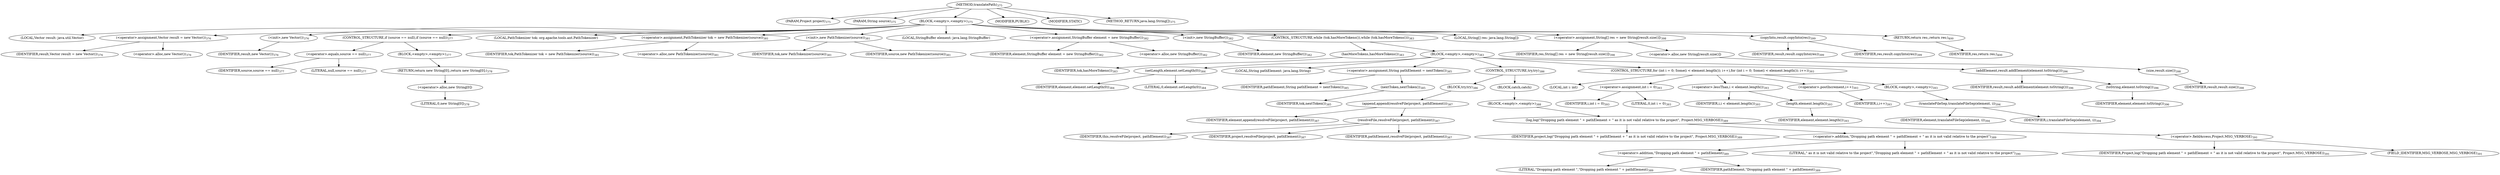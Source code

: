 digraph "translatePath" {  
"855" [label = <(METHOD,translatePath)<SUB>375</SUB>> ]
"856" [label = <(PARAM,Project project)<SUB>375</SUB>> ]
"857" [label = <(PARAM,String source)<SUB>375</SUB>> ]
"858" [label = <(BLOCK,&lt;empty&gt;,&lt;empty&gt;)<SUB>375</SUB>> ]
"86" [label = <(LOCAL,Vector result: java.util.Vector)> ]
"859" [label = <(&lt;operator&gt;.assignment,Vector result = new Vector())<SUB>376</SUB>> ]
"860" [label = <(IDENTIFIER,result,Vector result = new Vector())<SUB>376</SUB>> ]
"861" [label = <(&lt;operator&gt;.alloc,new Vector())<SUB>376</SUB>> ]
"862" [label = <(&lt;init&gt;,new Vector())<SUB>376</SUB>> ]
"85" [label = <(IDENTIFIER,result,new Vector())<SUB>376</SUB>> ]
"863" [label = <(CONTROL_STRUCTURE,if (source == null),if (source == null))<SUB>377</SUB>> ]
"864" [label = <(&lt;operator&gt;.equals,source == null)<SUB>377</SUB>> ]
"865" [label = <(IDENTIFIER,source,source == null)<SUB>377</SUB>> ]
"866" [label = <(LITERAL,null,source == null)<SUB>377</SUB>> ]
"867" [label = <(BLOCK,&lt;empty&gt;,&lt;empty&gt;)<SUB>377</SUB>> ]
"868" [label = <(RETURN,return new String[0];,return new String[0];)<SUB>378</SUB>> ]
"869" [label = <(&lt;operator&gt;.alloc,new String[0])> ]
"870" [label = <(LITERAL,0,new String[0])<SUB>378</SUB>> ]
"88" [label = <(LOCAL,PathTokenizer tok: org.apache.tools.ant.PathTokenizer)> ]
"871" [label = <(&lt;operator&gt;.assignment,PathTokenizer tok = new PathTokenizer(source))<SUB>381</SUB>> ]
"872" [label = <(IDENTIFIER,tok,PathTokenizer tok = new PathTokenizer(source))<SUB>381</SUB>> ]
"873" [label = <(&lt;operator&gt;.alloc,new PathTokenizer(source))<SUB>381</SUB>> ]
"874" [label = <(&lt;init&gt;,new PathTokenizer(source))<SUB>381</SUB>> ]
"87" [label = <(IDENTIFIER,tok,new PathTokenizer(source))<SUB>381</SUB>> ]
"875" [label = <(IDENTIFIER,source,new PathTokenizer(source))<SUB>381</SUB>> ]
"90" [label = <(LOCAL,StringBuffer element: java.lang.StringBuffer)> ]
"876" [label = <(&lt;operator&gt;.assignment,StringBuffer element = new StringBuffer())<SUB>382</SUB>> ]
"877" [label = <(IDENTIFIER,element,StringBuffer element = new StringBuffer())<SUB>382</SUB>> ]
"878" [label = <(&lt;operator&gt;.alloc,new StringBuffer())<SUB>382</SUB>> ]
"879" [label = <(&lt;init&gt;,new StringBuffer())<SUB>382</SUB>> ]
"89" [label = <(IDENTIFIER,element,new StringBuffer())<SUB>382</SUB>> ]
"880" [label = <(CONTROL_STRUCTURE,while (tok.hasMoreTokens()),while (tok.hasMoreTokens()))<SUB>383</SUB>> ]
"881" [label = <(hasMoreTokens,hasMoreTokens())<SUB>383</SUB>> ]
"882" [label = <(IDENTIFIER,tok,hasMoreTokens())<SUB>383</SUB>> ]
"883" [label = <(BLOCK,&lt;empty&gt;,&lt;empty&gt;)<SUB>383</SUB>> ]
"884" [label = <(setLength,element.setLength(0))<SUB>384</SUB>> ]
"885" [label = <(IDENTIFIER,element,element.setLength(0))<SUB>384</SUB>> ]
"886" [label = <(LITERAL,0,element.setLength(0))<SUB>384</SUB>> ]
"887" [label = <(LOCAL,String pathElement: java.lang.String)> ]
"888" [label = <(&lt;operator&gt;.assignment,String pathElement = nextToken())<SUB>385</SUB>> ]
"889" [label = <(IDENTIFIER,pathElement,String pathElement = nextToken())<SUB>385</SUB>> ]
"890" [label = <(nextToken,nextToken())<SUB>385</SUB>> ]
"891" [label = <(IDENTIFIER,tok,nextToken())<SUB>385</SUB>> ]
"892" [label = <(CONTROL_STRUCTURE,try,try)<SUB>386</SUB>> ]
"893" [label = <(BLOCK,try,try)<SUB>386</SUB>> ]
"894" [label = <(append,append(resolveFile(project, pathElement)))<SUB>387</SUB>> ]
"895" [label = <(IDENTIFIER,element,append(resolveFile(project, pathElement)))<SUB>387</SUB>> ]
"896" [label = <(resolveFile,resolveFile(project, pathElement))<SUB>387</SUB>> ]
"897" [label = <(IDENTIFIER,this,resolveFile(project, pathElement))<SUB>387</SUB>> ]
"898" [label = <(IDENTIFIER,project,resolveFile(project, pathElement))<SUB>387</SUB>> ]
"899" [label = <(IDENTIFIER,pathElement,resolveFile(project, pathElement))<SUB>387</SUB>> ]
"900" [label = <(BLOCK,catch,catch)> ]
"901" [label = <(BLOCK,&lt;empty&gt;,&lt;empty&gt;)<SUB>388</SUB>> ]
"902" [label = <(log,log(&quot;Dropping path element &quot; + pathElement + &quot; as it is not valid relative to the project&quot;, Project.MSG_VERBOSE))<SUB>389</SUB>> ]
"903" [label = <(IDENTIFIER,project,log(&quot;Dropping path element &quot; + pathElement + &quot; as it is not valid relative to the project&quot;, Project.MSG_VERBOSE))<SUB>389</SUB>> ]
"904" [label = <(&lt;operator&gt;.addition,&quot;Dropping path element &quot; + pathElement + &quot; as it is not valid relative to the project&quot;)<SUB>389</SUB>> ]
"905" [label = <(&lt;operator&gt;.addition,&quot;Dropping path element &quot; + pathElement)<SUB>389</SUB>> ]
"906" [label = <(LITERAL,&quot;Dropping path element &quot;,&quot;Dropping path element &quot; + pathElement)<SUB>389</SUB>> ]
"907" [label = <(IDENTIFIER,pathElement,&quot;Dropping path element &quot; + pathElement)<SUB>389</SUB>> ]
"908" [label = <(LITERAL,&quot; as it is not valid relative to the project&quot;,&quot;Dropping path element &quot; + pathElement + &quot; as it is not valid relative to the project&quot;)<SUB>390</SUB>> ]
"909" [label = <(&lt;operator&gt;.fieldAccess,Project.MSG_VERBOSE)<SUB>391</SUB>> ]
"910" [label = <(IDENTIFIER,Project,log(&quot;Dropping path element &quot; + pathElement + &quot; as it is not valid relative to the project&quot;, Project.MSG_VERBOSE))<SUB>391</SUB>> ]
"911" [label = <(FIELD_IDENTIFIER,MSG_VERBOSE,MSG_VERBOSE)<SUB>391</SUB>> ]
"912" [label = <(CONTROL_STRUCTURE,for (int i = 0; Some(i &lt; element.length()); i++),for (int i = 0; Some(i &lt; element.length()); i++))<SUB>393</SUB>> ]
"913" [label = <(LOCAL,int i: int)> ]
"914" [label = <(&lt;operator&gt;.assignment,int i = 0)<SUB>393</SUB>> ]
"915" [label = <(IDENTIFIER,i,int i = 0)<SUB>393</SUB>> ]
"916" [label = <(LITERAL,0,int i = 0)<SUB>393</SUB>> ]
"917" [label = <(&lt;operator&gt;.lessThan,i &lt; element.length())<SUB>393</SUB>> ]
"918" [label = <(IDENTIFIER,i,i &lt; element.length())<SUB>393</SUB>> ]
"919" [label = <(length,element.length())<SUB>393</SUB>> ]
"920" [label = <(IDENTIFIER,element,element.length())<SUB>393</SUB>> ]
"921" [label = <(&lt;operator&gt;.postIncrement,i++)<SUB>393</SUB>> ]
"922" [label = <(IDENTIFIER,i,i++)<SUB>393</SUB>> ]
"923" [label = <(BLOCK,&lt;empty&gt;,&lt;empty&gt;)<SUB>393</SUB>> ]
"924" [label = <(translateFileSep,translateFileSep(element, i))<SUB>394</SUB>> ]
"925" [label = <(IDENTIFIER,element,translateFileSep(element, i))<SUB>394</SUB>> ]
"926" [label = <(IDENTIFIER,i,translateFileSep(element, i))<SUB>394</SUB>> ]
"927" [label = <(addElement,result.addElement(element.toString()))<SUB>396</SUB>> ]
"928" [label = <(IDENTIFIER,result,result.addElement(element.toString()))<SUB>396</SUB>> ]
"929" [label = <(toString,element.toString())<SUB>396</SUB>> ]
"930" [label = <(IDENTIFIER,element,element.toString())<SUB>396</SUB>> ]
"931" [label = <(LOCAL,String[] res: java.lang.String[])> ]
"932" [label = <(&lt;operator&gt;.assignment,String[] res = new String[result.size()])<SUB>398</SUB>> ]
"933" [label = <(IDENTIFIER,res,String[] res = new String[result.size()])<SUB>398</SUB>> ]
"934" [label = <(&lt;operator&gt;.alloc,new String[result.size()])> ]
"935" [label = <(size,result.size())<SUB>398</SUB>> ]
"936" [label = <(IDENTIFIER,result,result.size())<SUB>398</SUB>> ]
"937" [label = <(copyInto,result.copyInto(res))<SUB>399</SUB>> ]
"938" [label = <(IDENTIFIER,result,result.copyInto(res))<SUB>399</SUB>> ]
"939" [label = <(IDENTIFIER,res,result.copyInto(res))<SUB>399</SUB>> ]
"940" [label = <(RETURN,return res;,return res;)<SUB>400</SUB>> ]
"941" [label = <(IDENTIFIER,res,return res;)<SUB>400</SUB>> ]
"942" [label = <(MODIFIER,PUBLIC)> ]
"943" [label = <(MODIFIER,STATIC)> ]
"944" [label = <(METHOD_RETURN,java.lang.String[])<SUB>375</SUB>> ]
  "855" -> "856" 
  "855" -> "857" 
  "855" -> "858" 
  "855" -> "942" 
  "855" -> "943" 
  "855" -> "944" 
  "858" -> "86" 
  "858" -> "859" 
  "858" -> "862" 
  "858" -> "863" 
  "858" -> "88" 
  "858" -> "871" 
  "858" -> "874" 
  "858" -> "90" 
  "858" -> "876" 
  "858" -> "879" 
  "858" -> "880" 
  "858" -> "931" 
  "858" -> "932" 
  "858" -> "937" 
  "858" -> "940" 
  "859" -> "860" 
  "859" -> "861" 
  "862" -> "85" 
  "863" -> "864" 
  "863" -> "867" 
  "864" -> "865" 
  "864" -> "866" 
  "867" -> "868" 
  "868" -> "869" 
  "869" -> "870" 
  "871" -> "872" 
  "871" -> "873" 
  "874" -> "87" 
  "874" -> "875" 
  "876" -> "877" 
  "876" -> "878" 
  "879" -> "89" 
  "880" -> "881" 
  "880" -> "883" 
  "881" -> "882" 
  "883" -> "884" 
  "883" -> "887" 
  "883" -> "888" 
  "883" -> "892" 
  "883" -> "912" 
  "883" -> "927" 
  "884" -> "885" 
  "884" -> "886" 
  "888" -> "889" 
  "888" -> "890" 
  "890" -> "891" 
  "892" -> "893" 
  "892" -> "900" 
  "893" -> "894" 
  "894" -> "895" 
  "894" -> "896" 
  "896" -> "897" 
  "896" -> "898" 
  "896" -> "899" 
  "900" -> "901" 
  "901" -> "902" 
  "902" -> "903" 
  "902" -> "904" 
  "902" -> "909" 
  "904" -> "905" 
  "904" -> "908" 
  "905" -> "906" 
  "905" -> "907" 
  "909" -> "910" 
  "909" -> "911" 
  "912" -> "913" 
  "912" -> "914" 
  "912" -> "917" 
  "912" -> "921" 
  "912" -> "923" 
  "914" -> "915" 
  "914" -> "916" 
  "917" -> "918" 
  "917" -> "919" 
  "919" -> "920" 
  "921" -> "922" 
  "923" -> "924" 
  "924" -> "925" 
  "924" -> "926" 
  "927" -> "928" 
  "927" -> "929" 
  "929" -> "930" 
  "932" -> "933" 
  "932" -> "934" 
  "934" -> "935" 
  "935" -> "936" 
  "937" -> "938" 
  "937" -> "939" 
  "940" -> "941" 
}
